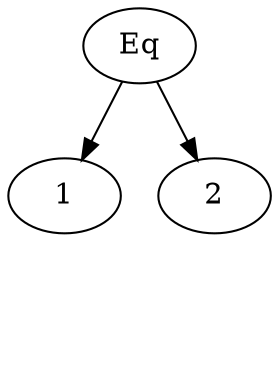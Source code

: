 digraph {
    one[label="1" class="value"]
    two[label="2" class="value,disabled"]
    eq[label="Eq" class="operator,disabled"]

    eq -> one
    eq -> two[class="disabled"]

    c[style="invis"]
    two -> c[style="invis"]
}
